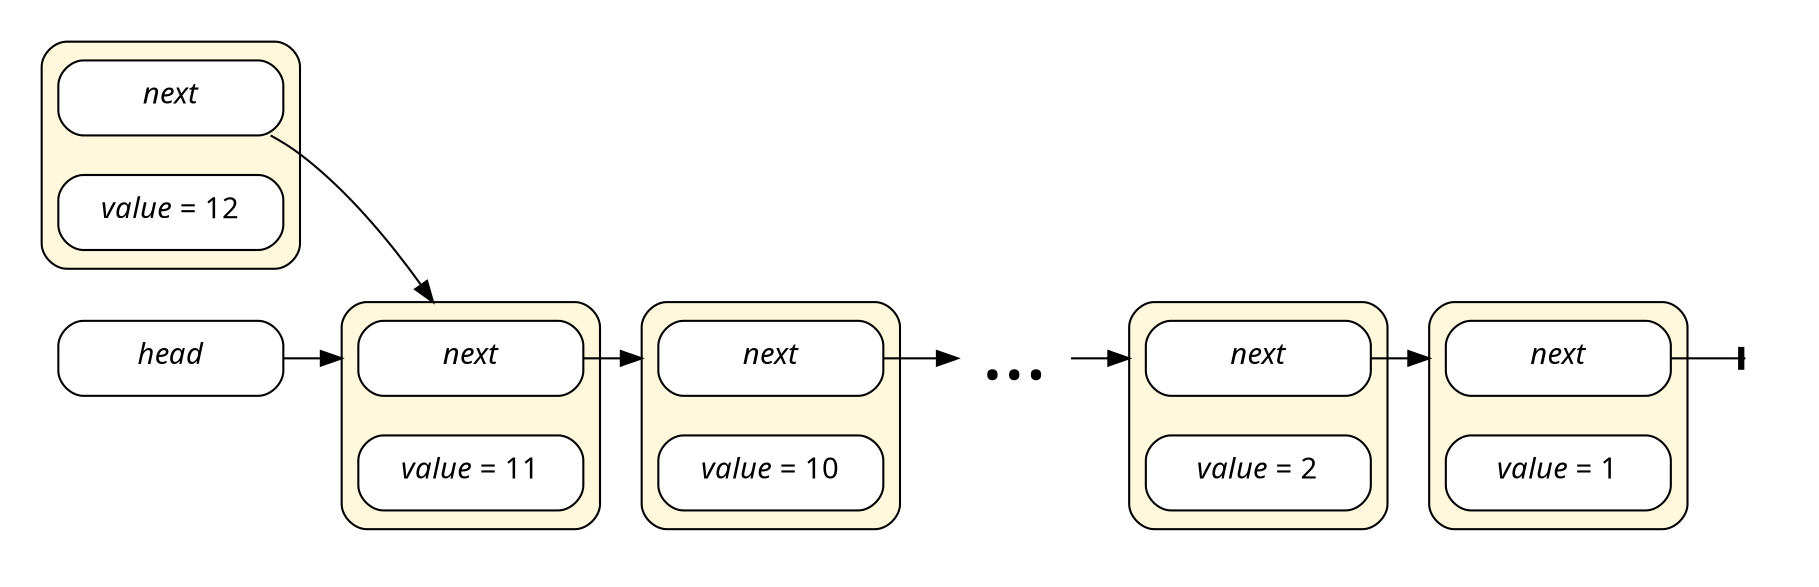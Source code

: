 digraph G {
    graph [fontname="Book Antiqua", style="filled, rounded"];
    node [fontname="Book Antiqua", style="filled, rounded"];
    edge [fontname="Book Antiqua"];
    
    node [shape=record, width="1.5", fillcolor="white"];
    rankdir="LR";  compound=true;
    
    Head [label=<<i>head</i>>]

    subgraph cluster_Nodes
    {
        rankdir="TB"; bgcolor="white"; penwidth=0; compound=true;

        subgraph cluster_Plus1 {
            bgcolor="cornsilk"; penwidth=1;
            rankdir="TB";
            label=""
            Next1 [label=<<i>next</i>>]
            Value1 [label=<<i>value</i> = 12>]
        };

        subgraph cluster_List
        {
            rankdir="LR";  compound=true;

            Tail [shape="point", style="invis", width="0.1"]
            
            subgraph cluster_Plus2 {
                bgcolor="cornsilk"; penwidth=1;
                label=""
                Next2 [label=<<i>next</i>>]
                Value2 [label=<<i>value</i> = 11>]
            };
            subgraph cluster_Plus3 {
                bgcolor="cornsilk"; penwidth=1;
                label=""
                Next3 [label=<<i>next</i>>]
                Value3 [label=<<i>value</i> = 10>]
            };
            subgraph cluster_Minus1 {
                bgcolor="cornsilk"; penwidth=1;
                label=""
                NextMinus1 [label=<<i>next</i>>]
                ValuMinus1 [label=<<i>value</i> = 2>]
            };
            subgraph cluster_Last {
                bgcolor="cornsilk"; penwidth=1;
                label=""
                NextLast [label=<<i>next</i>>]
                ValuLast [label=<<i>value</i> = 1>]
            };
            Ellipsisbox [shape=plaintext, label="…", fontsize="40.0", width=""];
            Head -> Next2 [lhead=cluster_Plus2];
            Next2 -> Next3  [lhead=cluster_Plus3];
            Next3 -> Ellipsisbox;
            Ellipsisbox -> NextMinus1 [lhead=cluster_Minus1];
            NextMinus1 -> NextLast [lhead=cluster_Last];
            NextLast -> Tail [arrowhead=tee];
        }

        Next1 -> Next2 [lhead=cluster_Plus2];
    }
}
